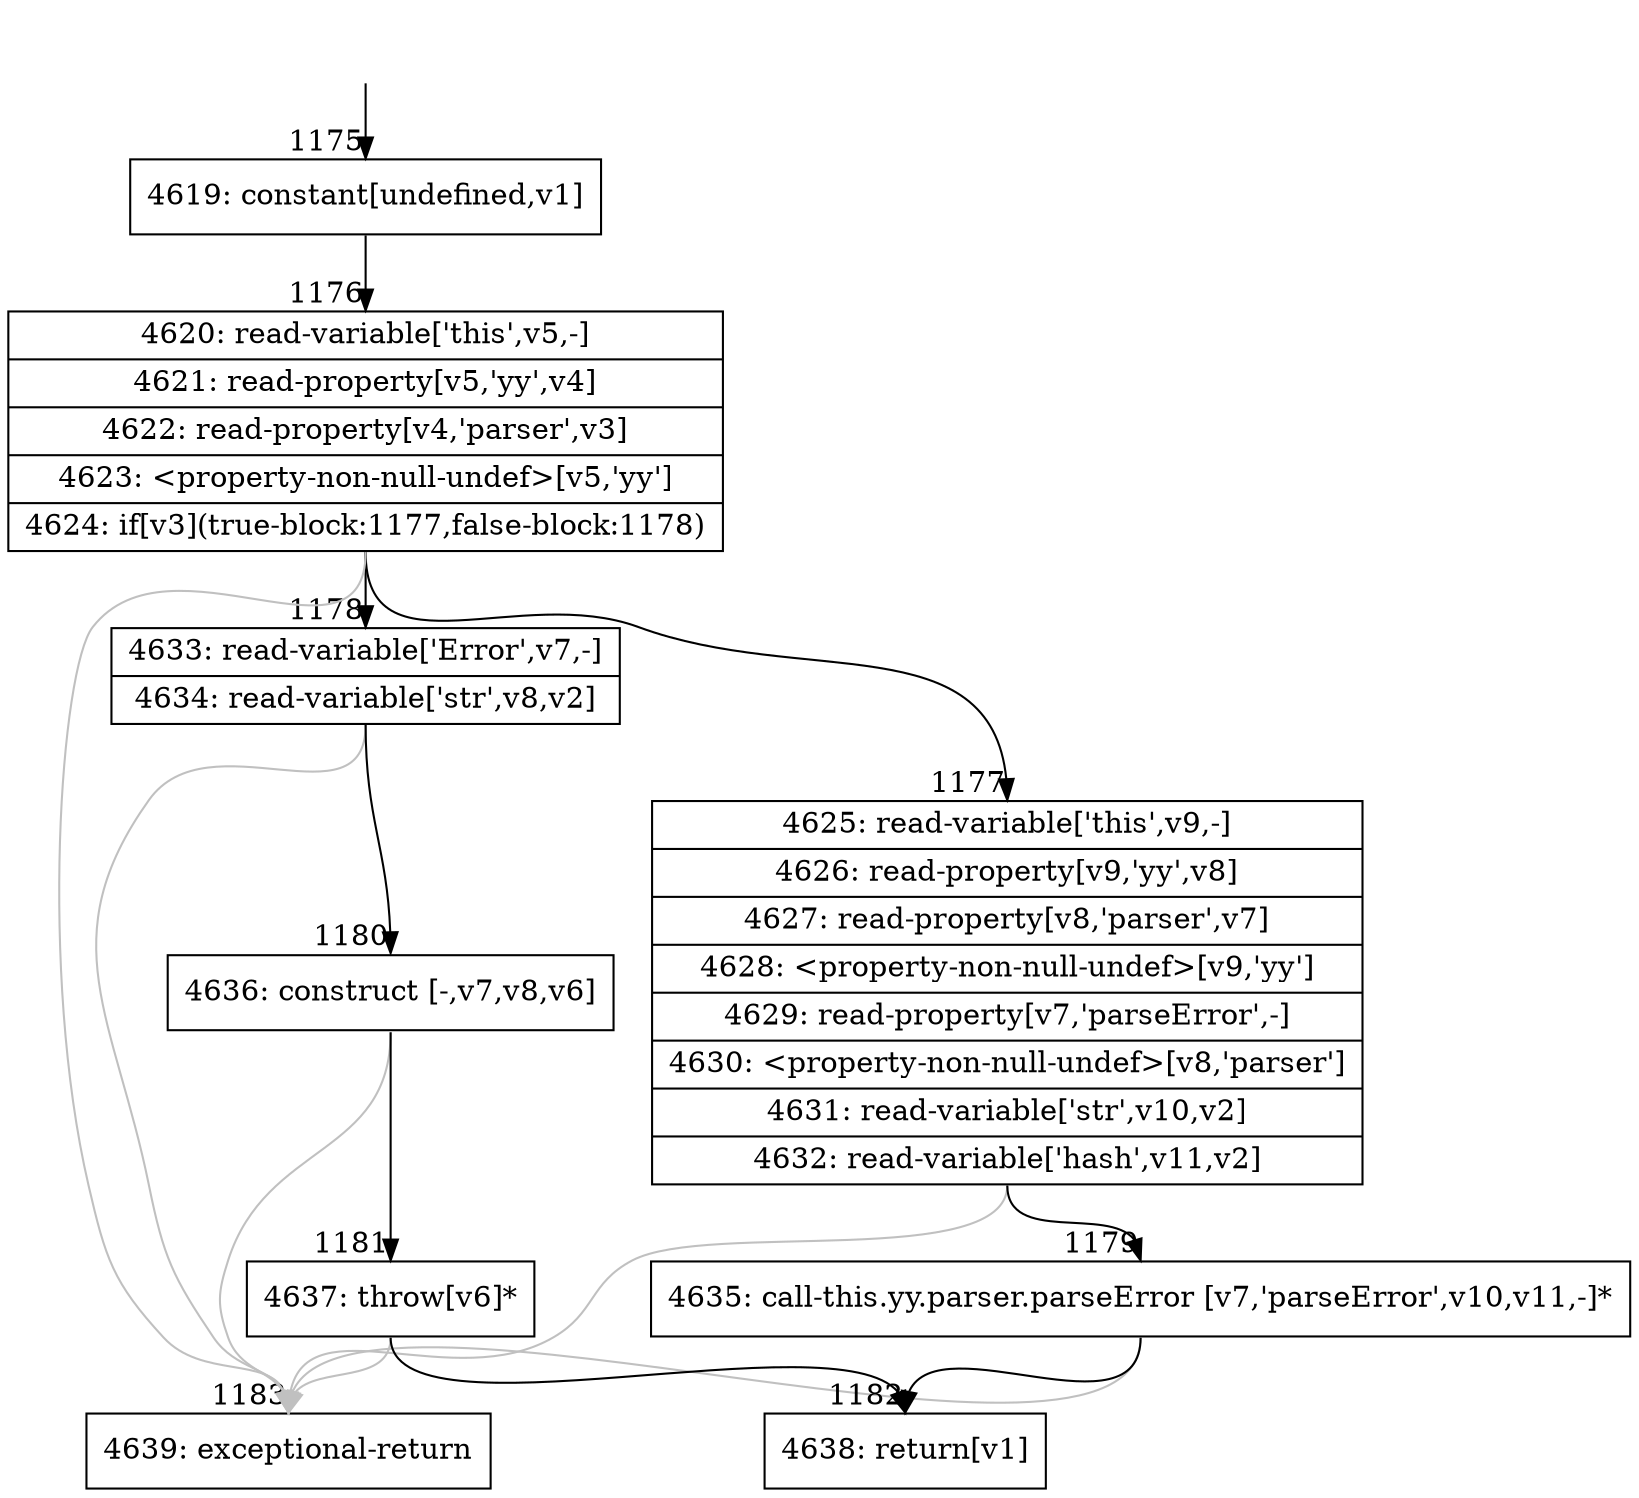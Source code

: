 digraph {
rankdir="TD"
BB_entry87[shape=none,label=""];
BB_entry87 -> BB1175 [tailport=s, headport=n, headlabel="    1175"]
BB1175 [shape=record label="{4619: constant[undefined,v1]}" ] 
BB1175 -> BB1176 [tailport=s, headport=n, headlabel="      1176"]
BB1176 [shape=record label="{4620: read-variable['this',v5,-]|4621: read-property[v5,'yy',v4]|4622: read-property[v4,'parser',v3]|4623: \<property-non-null-undef\>[v5,'yy']|4624: if[v3](true-block:1177,false-block:1178)}" ] 
BB1176 -> BB1177 [tailport=s, headport=n, headlabel="      1177"]
BB1176 -> BB1178 [tailport=s, headport=n, headlabel="      1178"]
BB1176 -> BB1183 [tailport=s, headport=n, color=gray, headlabel="      1183"]
BB1177 [shape=record label="{4625: read-variable['this',v9,-]|4626: read-property[v9,'yy',v8]|4627: read-property[v8,'parser',v7]|4628: \<property-non-null-undef\>[v9,'yy']|4629: read-property[v7,'parseError',-]|4630: \<property-non-null-undef\>[v8,'parser']|4631: read-variable['str',v10,v2]|4632: read-variable['hash',v11,v2]}" ] 
BB1177 -> BB1179 [tailport=s, headport=n, headlabel="      1179"]
BB1177 -> BB1183 [tailport=s, headport=n, color=gray]
BB1178 [shape=record label="{4633: read-variable['Error',v7,-]|4634: read-variable['str',v8,v2]}" ] 
BB1178 -> BB1180 [tailport=s, headport=n, headlabel="      1180"]
BB1178 -> BB1183 [tailport=s, headport=n, color=gray]
BB1179 [shape=record label="{4635: call-this.yy.parser.parseError [v7,'parseError',v10,v11,-]*}" ] 
BB1179 -> BB1182 [tailport=s, headport=n, headlabel="      1182"]
BB1179 -> BB1183 [tailport=s, headport=n, color=gray]
BB1180 [shape=record label="{4636: construct [-,v7,v8,v6]}" ] 
BB1180 -> BB1181 [tailport=s, headport=n, headlabel="      1181"]
BB1180 -> BB1183 [tailport=s, headport=n, color=gray]
BB1181 [shape=record label="{4637: throw[v6]*}" ] 
BB1181 -> BB1182 [tailport=s, headport=n]
BB1181 -> BB1183 [tailport=s, headport=n, color=gray]
BB1182 [shape=record label="{4638: return[v1]}" ] 
BB1183 [shape=record label="{4639: exceptional-return}" ] 
//#$~ 1138
}
